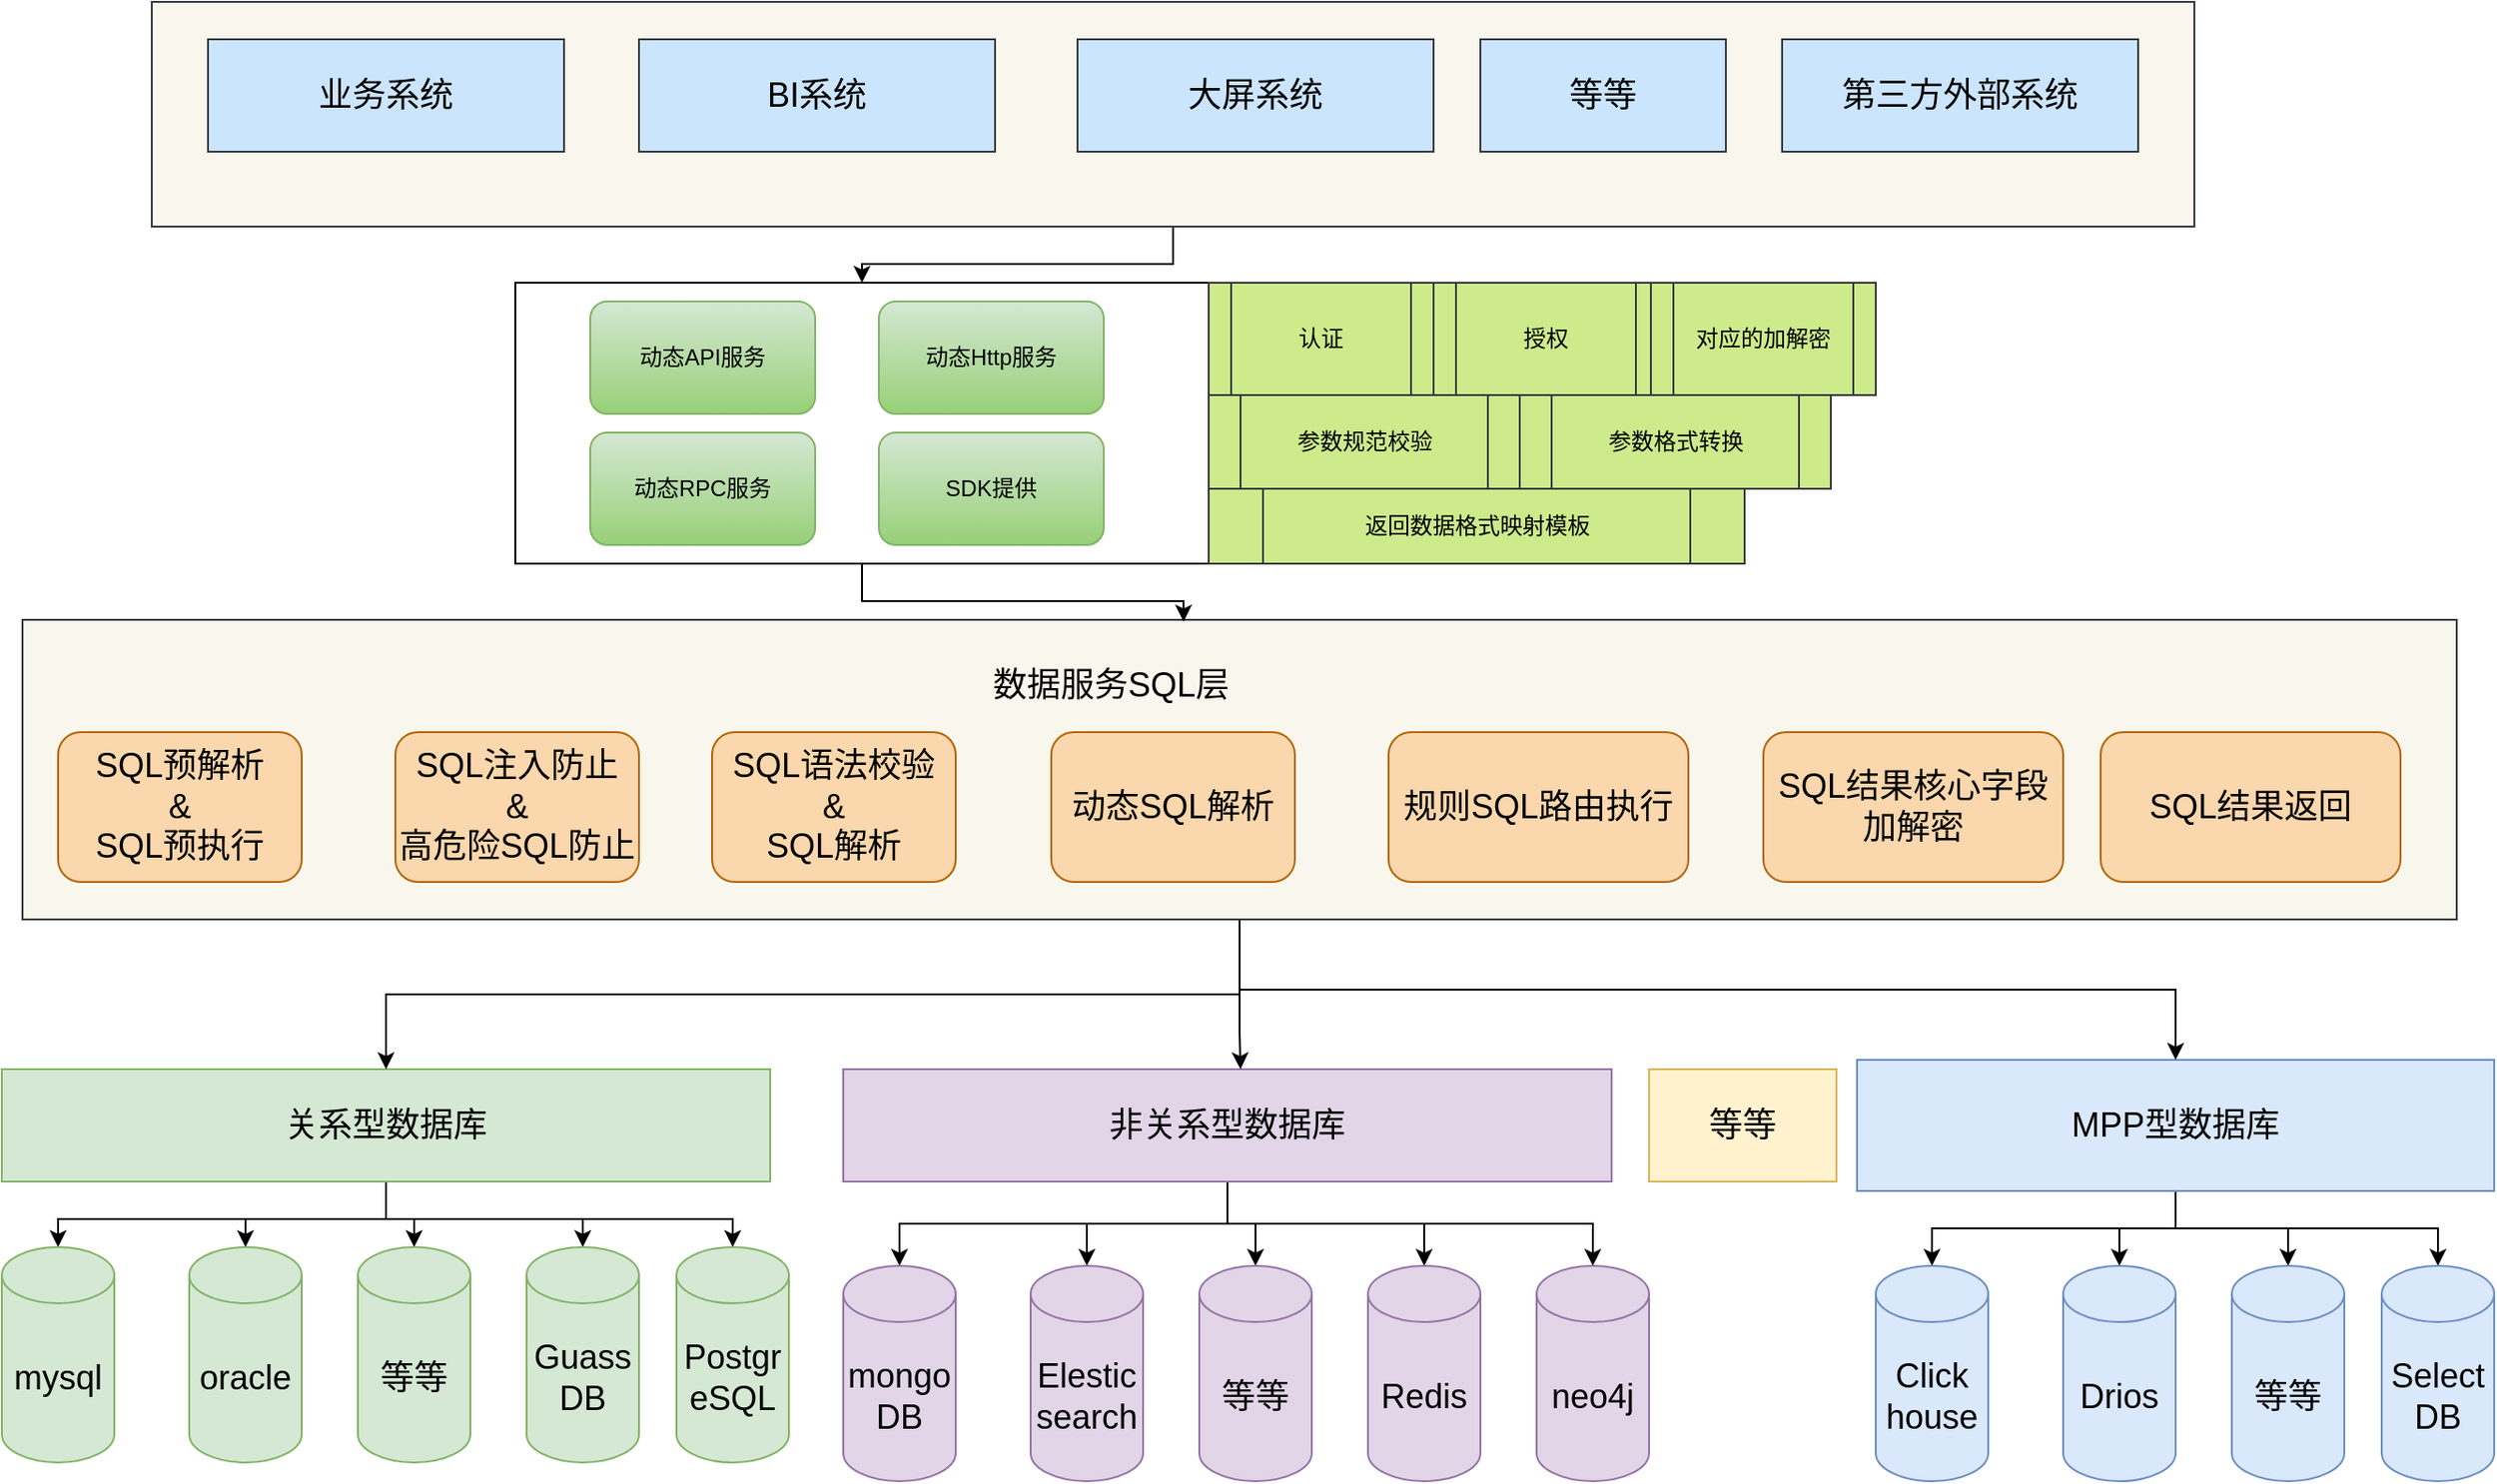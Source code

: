 <mxfile version="21.6.1" type="device" pages="2">
  <diagram name="第 1 页" id="5E6dGr35N8mUZVyEQFlh">
    <mxGraphModel dx="2196" dy="2053" grid="1" gridSize="10" guides="1" tooltips="1" connect="1" arrows="1" fold="1" page="1" pageScale="1" pageWidth="827" pageHeight="1169" math="0" shadow="0">
      <root>
        <mxCell id="0" />
        <mxCell id="1" parent="0" />
        <mxCell id="b7DUUa5C0394hLjG_rWn-14" style="edgeStyle=orthogonalEdgeStyle;rounded=0;orthogonalLoop=1;jettySize=auto;html=1;exitX=0.5;exitY=1;exitDx=0;exitDy=0;" edge="1" parent="1" source="b7DUUa5C0394hLjG_rWn-1" target="b7DUUa5C0394hLjG_rWn-2">
          <mxGeometry relative="1" as="geometry" />
        </mxCell>
        <mxCell id="b7DUUa5C0394hLjG_rWn-15" style="edgeStyle=orthogonalEdgeStyle;rounded=0;orthogonalLoop=1;jettySize=auto;html=1;exitX=0.5;exitY=1;exitDx=0;exitDy=0;" edge="1" parent="1" source="b7DUUa5C0394hLjG_rWn-1" target="b7DUUa5C0394hLjG_rWn-3">
          <mxGeometry relative="1" as="geometry" />
        </mxCell>
        <mxCell id="b7DUUa5C0394hLjG_rWn-16" style="edgeStyle=orthogonalEdgeStyle;rounded=0;orthogonalLoop=1;jettySize=auto;html=1;exitX=0.5;exitY=1;exitDx=0;exitDy=0;" edge="1" parent="1" source="b7DUUa5C0394hLjG_rWn-1" target="b7DUUa5C0394hLjG_rWn-6">
          <mxGeometry relative="1" as="geometry" />
        </mxCell>
        <mxCell id="b7DUUa5C0394hLjG_rWn-17" style="edgeStyle=orthogonalEdgeStyle;rounded=0;orthogonalLoop=1;jettySize=auto;html=1;exitX=0.5;exitY=1;exitDx=0;exitDy=0;entryX=0.5;entryY=0;entryDx=0;entryDy=0;entryPerimeter=0;" edge="1" parent="1" source="b7DUUa5C0394hLjG_rWn-1" target="b7DUUa5C0394hLjG_rWn-5">
          <mxGeometry relative="1" as="geometry" />
        </mxCell>
        <mxCell id="b7DUUa5C0394hLjG_rWn-18" style="edgeStyle=orthogonalEdgeStyle;rounded=0;orthogonalLoop=1;jettySize=auto;html=1;exitX=0.5;exitY=1;exitDx=0;exitDy=0;entryX=0.5;entryY=0;entryDx=0;entryDy=0;entryPerimeter=0;" edge="1" parent="1" source="b7DUUa5C0394hLjG_rWn-1" target="b7DUUa5C0394hLjG_rWn-4">
          <mxGeometry relative="1" as="geometry" />
        </mxCell>
        <mxCell id="b7DUUa5C0394hLjG_rWn-1" value="&lt;font style=&quot;font-size: 18px;&quot;&gt;关系型数据库&lt;/font&gt;" style="rounded=0;whiteSpace=wrap;html=1;fillColor=#d5e8d4;strokeColor=#82b366;" vertex="1" parent="1">
          <mxGeometry x="-250" y="490" width="410" height="60" as="geometry" />
        </mxCell>
        <mxCell id="b7DUUa5C0394hLjG_rWn-2" value="&lt;font style=&quot;font-size: 18px;&quot;&gt;mysql&lt;/font&gt;" style="shape=cylinder3;whiteSpace=wrap;html=1;boundedLbl=1;backgroundOutline=1;size=15;fillColor=#d5e8d4;strokeColor=#82b366;" vertex="1" parent="1">
          <mxGeometry x="-250" y="585" width="60" height="115" as="geometry" />
        </mxCell>
        <mxCell id="b7DUUa5C0394hLjG_rWn-3" value="&lt;font style=&quot;font-size: 18px;&quot;&gt;oracle&lt;/font&gt;" style="shape=cylinder3;whiteSpace=wrap;html=1;boundedLbl=1;backgroundOutline=1;size=15;fillColor=#d5e8d4;strokeColor=#82b366;" vertex="1" parent="1">
          <mxGeometry x="-150" y="585" width="60" height="115" as="geometry" />
        </mxCell>
        <mxCell id="b7DUUa5C0394hLjG_rWn-4" value="&lt;font style=&quot;font-size: 18px;&quot;&gt;Postgr&lt;br&gt;eSQL&lt;/font&gt;" style="shape=cylinder3;whiteSpace=wrap;html=1;boundedLbl=1;backgroundOutline=1;size=15;fillColor=#d5e8d4;strokeColor=#82b366;" vertex="1" parent="1">
          <mxGeometry x="110" y="585" width="60" height="115" as="geometry" />
        </mxCell>
        <mxCell id="b7DUUa5C0394hLjG_rWn-5" value="&lt;span style=&quot;font-size: 18px;&quot;&gt;Guass&lt;br&gt;DB&lt;/span&gt;" style="shape=cylinder3;whiteSpace=wrap;html=1;boundedLbl=1;backgroundOutline=1;size=15;fillColor=#d5e8d4;strokeColor=#82b366;" vertex="1" parent="1">
          <mxGeometry x="30" y="585" width="60" height="115" as="geometry" />
        </mxCell>
        <mxCell id="b7DUUa5C0394hLjG_rWn-6" value="&lt;font style=&quot;font-size: 18px;&quot;&gt;等等&lt;/font&gt;" style="shape=cylinder3;whiteSpace=wrap;html=1;boundedLbl=1;backgroundOutline=1;size=15;fillColor=#d5e8d4;strokeColor=#82b366;" vertex="1" parent="1">
          <mxGeometry x="-60" y="585" width="60" height="115" as="geometry" />
        </mxCell>
        <mxCell id="b7DUUa5C0394hLjG_rWn-19" style="edgeStyle=orthogonalEdgeStyle;rounded=0;orthogonalLoop=1;jettySize=auto;html=1;exitX=0.5;exitY=1;exitDx=0;exitDy=0;" edge="1" parent="1" source="b7DUUa5C0394hLjG_rWn-7" target="b7DUUa5C0394hLjG_rWn-9">
          <mxGeometry relative="1" as="geometry" />
        </mxCell>
        <mxCell id="b7DUUa5C0394hLjG_rWn-20" style="edgeStyle=orthogonalEdgeStyle;rounded=0;orthogonalLoop=1;jettySize=auto;html=1;exitX=0.5;exitY=1;exitDx=0;exitDy=0;entryX=0.5;entryY=0;entryDx=0;entryDy=0;entryPerimeter=0;" edge="1" parent="1" source="b7DUUa5C0394hLjG_rWn-7" target="b7DUUa5C0394hLjG_rWn-10">
          <mxGeometry relative="1" as="geometry" />
        </mxCell>
        <mxCell id="b7DUUa5C0394hLjG_rWn-21" style="edgeStyle=orthogonalEdgeStyle;rounded=0;orthogonalLoop=1;jettySize=auto;html=1;exitX=0.5;exitY=1;exitDx=0;exitDy=0;entryX=0.5;entryY=0;entryDx=0;entryDy=0;entryPerimeter=0;" edge="1" parent="1" source="b7DUUa5C0394hLjG_rWn-7" target="b7DUUa5C0394hLjG_rWn-13">
          <mxGeometry relative="1" as="geometry" />
        </mxCell>
        <mxCell id="b7DUUa5C0394hLjG_rWn-22" style="edgeStyle=orthogonalEdgeStyle;rounded=0;orthogonalLoop=1;jettySize=auto;html=1;exitX=0.5;exitY=1;exitDx=0;exitDy=0;entryX=0.5;entryY=0;entryDx=0;entryDy=0;entryPerimeter=0;" edge="1" parent="1" source="b7DUUa5C0394hLjG_rWn-7" target="b7DUUa5C0394hLjG_rWn-11">
          <mxGeometry relative="1" as="geometry" />
        </mxCell>
        <mxCell id="b7DUUa5C0394hLjG_rWn-23" style="edgeStyle=orthogonalEdgeStyle;rounded=0;orthogonalLoop=1;jettySize=auto;html=1;exitX=0.5;exitY=1;exitDx=0;exitDy=0;entryX=0.5;entryY=0;entryDx=0;entryDy=0;entryPerimeter=0;" edge="1" parent="1" source="b7DUUa5C0394hLjG_rWn-7" target="b7DUUa5C0394hLjG_rWn-12">
          <mxGeometry relative="1" as="geometry" />
        </mxCell>
        <mxCell id="b7DUUa5C0394hLjG_rWn-7" value="&lt;span style=&quot;font-size: 18px;&quot;&gt;非关系型数据库&lt;/span&gt;" style="rounded=0;whiteSpace=wrap;html=1;fillColor=#e1d5e7;strokeColor=#9673a6;" vertex="1" parent="1">
          <mxGeometry x="199" y="490" width="410" height="60" as="geometry" />
        </mxCell>
        <mxCell id="b7DUUa5C0394hLjG_rWn-9" value="&lt;font style=&quot;font-size: 18px;&quot;&gt;mongo&lt;br&gt;DB&lt;/font&gt;" style="shape=cylinder3;whiteSpace=wrap;html=1;boundedLbl=1;backgroundOutline=1;size=15;fillColor=#e1d5e7;strokeColor=#9673a6;" vertex="1" parent="1">
          <mxGeometry x="199" y="595" width="60" height="115" as="geometry" />
        </mxCell>
        <mxCell id="b7DUUa5C0394hLjG_rWn-10" value="&lt;span style=&quot;font-size: 18px;&quot;&gt;Elestic&lt;br&gt;search&lt;br&gt;&lt;/span&gt;" style="shape=cylinder3;whiteSpace=wrap;html=1;boundedLbl=1;backgroundOutline=1;size=15;fillColor=#e1d5e7;strokeColor=#9673a6;" vertex="1" parent="1">
          <mxGeometry x="299" y="595" width="60" height="115" as="geometry" />
        </mxCell>
        <mxCell id="b7DUUa5C0394hLjG_rWn-11" value="&lt;span style=&quot;font-size: 18px;&quot;&gt;Redis&lt;br&gt;&lt;/span&gt;" style="shape=cylinder3;whiteSpace=wrap;html=1;boundedLbl=1;backgroundOutline=1;size=15;fillColor=#e1d5e7;strokeColor=#9673a6;" vertex="1" parent="1">
          <mxGeometry x="479" y="595" width="60" height="115" as="geometry" />
        </mxCell>
        <mxCell id="b7DUUa5C0394hLjG_rWn-12" value="&lt;span style=&quot;font-size: 18px;&quot;&gt;neo4j&lt;br&gt;&lt;/span&gt;" style="shape=cylinder3;whiteSpace=wrap;html=1;boundedLbl=1;backgroundOutline=1;size=15;fillColor=#e1d5e7;strokeColor=#9673a6;" vertex="1" parent="1">
          <mxGeometry x="569" y="595" width="60" height="115" as="geometry" />
        </mxCell>
        <mxCell id="b7DUUa5C0394hLjG_rWn-13" value="&lt;font style=&quot;font-size: 18px;&quot;&gt;等等&lt;/font&gt;" style="shape=cylinder3;whiteSpace=wrap;html=1;boundedLbl=1;backgroundOutline=1;size=15;fillColor=#e1d5e7;strokeColor=#9673a6;" vertex="1" parent="1">
          <mxGeometry x="389" y="595" width="60" height="115" as="geometry" />
        </mxCell>
        <mxCell id="b7DUUa5C0394hLjG_rWn-30" style="edgeStyle=orthogonalEdgeStyle;rounded=0;orthogonalLoop=1;jettySize=auto;html=1;exitX=0.5;exitY=1;exitDx=0;exitDy=0;entryX=0.5;entryY=0;entryDx=0;entryDy=0;entryPerimeter=0;" edge="1" parent="1" source="b7DUUa5C0394hLjG_rWn-24" target="b7DUUa5C0394hLjG_rWn-26">
          <mxGeometry relative="1" as="geometry" />
        </mxCell>
        <mxCell id="b7DUUa5C0394hLjG_rWn-31" style="edgeStyle=orthogonalEdgeStyle;rounded=0;orthogonalLoop=1;jettySize=auto;html=1;exitX=0.5;exitY=1;exitDx=0;exitDy=0;entryX=0.5;entryY=0;entryDx=0;entryDy=0;entryPerimeter=0;" edge="1" parent="1" source="b7DUUa5C0394hLjG_rWn-24" target="b7DUUa5C0394hLjG_rWn-27">
          <mxGeometry relative="1" as="geometry" />
        </mxCell>
        <mxCell id="b7DUUa5C0394hLjG_rWn-32" style="edgeStyle=orthogonalEdgeStyle;rounded=0;orthogonalLoop=1;jettySize=auto;html=1;exitX=0.5;exitY=1;exitDx=0;exitDy=0;" edge="1" parent="1" source="b7DUUa5C0394hLjG_rWn-24" target="b7DUUa5C0394hLjG_rWn-29">
          <mxGeometry relative="1" as="geometry" />
        </mxCell>
        <mxCell id="b7DUUa5C0394hLjG_rWn-33" style="edgeStyle=orthogonalEdgeStyle;rounded=0;orthogonalLoop=1;jettySize=auto;html=1;exitX=0.5;exitY=1;exitDx=0;exitDy=0;entryX=0.5;entryY=0;entryDx=0;entryDy=0;entryPerimeter=0;" edge="1" parent="1" source="b7DUUa5C0394hLjG_rWn-24" target="b7DUUa5C0394hLjG_rWn-28">
          <mxGeometry relative="1" as="geometry" />
        </mxCell>
        <mxCell id="b7DUUa5C0394hLjG_rWn-24" value="&lt;span style=&quot;font-size: 18px;&quot;&gt;MPP型数据库&lt;/span&gt;" style="rounded=0;whiteSpace=wrap;html=1;fillColor=#dae8fc;strokeColor=#6c8ebf;" vertex="1" parent="1">
          <mxGeometry x="740" y="485" width="340" height="70" as="geometry" />
        </mxCell>
        <mxCell id="b7DUUa5C0394hLjG_rWn-25" value="&lt;span style=&quot;font-size: 18px;&quot;&gt;等等&lt;/span&gt;" style="rounded=0;whiteSpace=wrap;html=1;fillColor=#fff2cc;strokeColor=#d6b656;" vertex="1" parent="1">
          <mxGeometry x="629" y="490" width="100" height="60" as="geometry" />
        </mxCell>
        <mxCell id="b7DUUa5C0394hLjG_rWn-26" value="&lt;span style=&quot;font-size: 18px;&quot;&gt;Click&lt;br&gt;house&lt;br&gt;&lt;/span&gt;" style="shape=cylinder3;whiteSpace=wrap;html=1;boundedLbl=1;backgroundOutline=1;size=15;fillColor=#dae8fc;strokeColor=#6c8ebf;" vertex="1" parent="1">
          <mxGeometry x="750" y="595" width="60" height="115" as="geometry" />
        </mxCell>
        <mxCell id="b7DUUa5C0394hLjG_rWn-27" value="&lt;span style=&quot;font-size: 18px;&quot;&gt;Drios&lt;br&gt;&lt;/span&gt;" style="shape=cylinder3;whiteSpace=wrap;html=1;boundedLbl=1;backgroundOutline=1;size=15;fillColor=#dae8fc;strokeColor=#6c8ebf;" vertex="1" parent="1">
          <mxGeometry x="850" y="595" width="60" height="115" as="geometry" />
        </mxCell>
        <mxCell id="b7DUUa5C0394hLjG_rWn-28" value="&lt;span style=&quot;font-size: 18px;&quot;&gt;Select&lt;br&gt;DB&lt;br&gt;&lt;/span&gt;" style="shape=cylinder3;whiteSpace=wrap;html=1;boundedLbl=1;backgroundOutline=1;size=15;fillColor=#dae8fc;strokeColor=#6c8ebf;" vertex="1" parent="1">
          <mxGeometry x="1020" y="595" width="60" height="115" as="geometry" />
        </mxCell>
        <mxCell id="b7DUUa5C0394hLjG_rWn-29" value="&lt;font style=&quot;font-size: 18px;&quot;&gt;等等&lt;/font&gt;" style="shape=cylinder3;whiteSpace=wrap;html=1;boundedLbl=1;backgroundOutline=1;size=15;fillColor=#dae8fc;strokeColor=#6c8ebf;" vertex="1" parent="1">
          <mxGeometry x="940" y="595" width="60" height="115" as="geometry" />
        </mxCell>
        <mxCell id="b7DUUa5C0394hLjG_rWn-42" style="edgeStyle=orthogonalEdgeStyle;rounded=0;orthogonalLoop=1;jettySize=auto;html=1;exitX=0.5;exitY=1;exitDx=0;exitDy=0;" edge="1" parent="1" source="b7DUUa5C0394hLjG_rWn-34" target="b7DUUa5C0394hLjG_rWn-1">
          <mxGeometry relative="1" as="geometry" />
        </mxCell>
        <mxCell id="b7DUUa5C0394hLjG_rWn-43" style="edgeStyle=orthogonalEdgeStyle;rounded=0;orthogonalLoop=1;jettySize=auto;html=1;exitX=0.5;exitY=1;exitDx=0;exitDy=0;" edge="1" parent="1" source="b7DUUa5C0394hLjG_rWn-34" target="b7DUUa5C0394hLjG_rWn-7">
          <mxGeometry relative="1" as="geometry">
            <Array as="points">
              <mxPoint x="411" y="470" />
              <mxPoint x="411" y="470" />
            </Array>
          </mxGeometry>
        </mxCell>
        <mxCell id="b7DUUa5C0394hLjG_rWn-44" style="edgeStyle=orthogonalEdgeStyle;rounded=0;orthogonalLoop=1;jettySize=auto;html=1;exitX=0.5;exitY=1;exitDx=0;exitDy=0;" edge="1" parent="1" source="b7DUUa5C0394hLjG_rWn-34" target="b7DUUa5C0394hLjG_rWn-24">
          <mxGeometry relative="1" as="geometry" />
        </mxCell>
        <mxCell id="b7DUUa5C0394hLjG_rWn-34" value="" style="rounded=0;whiteSpace=wrap;html=1;fillColor=#f9f7ed;strokeColor=#36393d;" vertex="1" parent="1">
          <mxGeometry x="-239" y="250" width="1299" height="160" as="geometry" />
        </mxCell>
        <mxCell id="b7DUUa5C0394hLjG_rWn-35" value="&lt;font style=&quot;font-size: 18px;&quot;&gt;SQL预解析&lt;br&gt;&amp;amp;&lt;br&gt;SQL预执行&lt;/font&gt;" style="rounded=1;whiteSpace=wrap;html=1;fillColor=#fad7ac;strokeColor=#b46504;" vertex="1" parent="1">
          <mxGeometry x="-220" y="310" width="130" height="80" as="geometry" />
        </mxCell>
        <mxCell id="b7DUUa5C0394hLjG_rWn-36" value="&lt;font style=&quot;font-size: 18px;&quot;&gt;SQL注入防止&lt;br&gt;&amp;amp;&lt;br&gt;高危险SQL防止&lt;/font&gt;" style="rounded=1;whiteSpace=wrap;html=1;fillColor=#fad7ac;strokeColor=#b46504;" vertex="1" parent="1">
          <mxGeometry x="-40" y="310" width="130" height="80" as="geometry" />
        </mxCell>
        <mxCell id="b7DUUa5C0394hLjG_rWn-37" value="&lt;font style=&quot;font-size: 18px;&quot;&gt;SQL语法校验&lt;br&gt;&amp;amp;&lt;br&gt;SQL解析&lt;/font&gt;" style="rounded=1;whiteSpace=wrap;html=1;fillColor=#fad7ac;strokeColor=#b46504;" vertex="1" parent="1">
          <mxGeometry x="129" y="310" width="130" height="80" as="geometry" />
        </mxCell>
        <mxCell id="b7DUUa5C0394hLjG_rWn-38" value="&lt;span style=&quot;font-size: 18px;&quot;&gt;动态SQL解析&lt;/span&gt;" style="rounded=1;whiteSpace=wrap;html=1;fillColor=#fad7ac;strokeColor=#b46504;" vertex="1" parent="1">
          <mxGeometry x="310" y="310" width="130" height="80" as="geometry" />
        </mxCell>
        <mxCell id="b7DUUa5C0394hLjG_rWn-39" value="&lt;span style=&quot;font-size: 18px;&quot;&gt;规则SQL路由执行&lt;/span&gt;" style="rounded=1;whiteSpace=wrap;html=1;fillColor=#fad7ac;strokeColor=#b46504;" vertex="1" parent="1">
          <mxGeometry x="490" y="310" width="160" height="80" as="geometry" />
        </mxCell>
        <mxCell id="b7DUUa5C0394hLjG_rWn-40" value="&lt;span style=&quot;font-size: 18px;&quot;&gt;SQL结果核心字段加解密&lt;/span&gt;" style="rounded=1;whiteSpace=wrap;html=1;fillColor=#fad7ac;strokeColor=#b46504;" vertex="1" parent="1">
          <mxGeometry x="690" y="310" width="160" height="80" as="geometry" />
        </mxCell>
        <mxCell id="b7DUUa5C0394hLjG_rWn-41" value="&lt;span style=&quot;font-size: 18px;&quot;&gt;SQL结果返回&lt;/span&gt;" style="rounded=1;whiteSpace=wrap;html=1;fillColor=#fad7ac;strokeColor=#b46504;" vertex="1" parent="1">
          <mxGeometry x="870" y="310" width="160" height="80" as="geometry" />
        </mxCell>
        <mxCell id="b7DUUa5C0394hLjG_rWn-45" value="&lt;font style=&quot;font-size: 18px;&quot;&gt;数据服务SQL层&lt;/font&gt;" style="text;html=1;strokeColor=none;fillColor=none;align=center;verticalAlign=middle;whiteSpace=wrap;rounded=0;" vertex="1" parent="1">
          <mxGeometry x="204" y="260" width="276" height="50" as="geometry" />
        </mxCell>
        <mxCell id="b7DUUa5C0394hLjG_rWn-60" style="edgeStyle=orthogonalEdgeStyle;rounded=0;orthogonalLoop=1;jettySize=auto;html=1;exitX=0.5;exitY=1;exitDx=0;exitDy=0;" edge="1" parent="1" source="b7DUUa5C0394hLjG_rWn-46" target="b7DUUa5C0394hLjG_rWn-52">
          <mxGeometry relative="1" as="geometry" />
        </mxCell>
        <mxCell id="b7DUUa5C0394hLjG_rWn-46" value="" style="rounded=0;whiteSpace=wrap;html=1;fillColor=#f9f7ed;strokeColor=#36393d;" vertex="1" parent="1">
          <mxGeometry x="-170" y="-80" width="1090" height="120" as="geometry" />
        </mxCell>
        <mxCell id="b7DUUa5C0394hLjG_rWn-47" value="&lt;font style=&quot;font-size: 18px;&quot;&gt;业务系统&lt;/font&gt;" style="rounded=0;whiteSpace=wrap;html=1;fillColor=#cce5ff;strokeColor=#36393d;" vertex="1" parent="1">
          <mxGeometry x="-140" y="-60" width="190" height="60" as="geometry" />
        </mxCell>
        <mxCell id="b7DUUa5C0394hLjG_rWn-48" value="&lt;font style=&quot;font-size: 18px;&quot;&gt;BI系统&lt;/font&gt;" style="rounded=0;whiteSpace=wrap;html=1;fillColor=#cce5ff;strokeColor=#36393d;" vertex="1" parent="1">
          <mxGeometry x="90" y="-60" width="190" height="60" as="geometry" />
        </mxCell>
        <mxCell id="b7DUUa5C0394hLjG_rWn-49" value="&lt;font style=&quot;font-size: 18px;&quot;&gt;大屏系统&lt;/font&gt;" style="rounded=0;whiteSpace=wrap;html=1;fillColor=#cce5ff;strokeColor=#36393d;" vertex="1" parent="1">
          <mxGeometry x="324" y="-60" width="190" height="60" as="geometry" />
        </mxCell>
        <mxCell id="b7DUUa5C0394hLjG_rWn-50" value="&lt;font style=&quot;font-size: 18px;&quot;&gt;第三方外部系统&lt;/font&gt;" style="rounded=0;whiteSpace=wrap;html=1;fillColor=#cce5ff;strokeColor=#36393d;" vertex="1" parent="1">
          <mxGeometry x="700" y="-60" width="190" height="60" as="geometry" />
        </mxCell>
        <mxCell id="b7DUUa5C0394hLjG_rWn-51" value="&lt;font style=&quot;font-size: 18px;&quot;&gt;等等&lt;/font&gt;" style="rounded=0;whiteSpace=wrap;html=1;fillColor=#cce5ff;strokeColor=#36393d;" vertex="1" parent="1">
          <mxGeometry x="539" y="-60" width="131" height="60" as="geometry" />
        </mxCell>
        <mxCell id="b7DUUa5C0394hLjG_rWn-61" style="edgeStyle=orthogonalEdgeStyle;rounded=0;orthogonalLoop=1;jettySize=auto;html=1;exitX=0.5;exitY=1;exitDx=0;exitDy=0;entryX=0.477;entryY=0.006;entryDx=0;entryDy=0;entryPerimeter=0;" edge="1" parent="1" source="b7DUUa5C0394hLjG_rWn-52" target="b7DUUa5C0394hLjG_rWn-34">
          <mxGeometry relative="1" as="geometry" />
        </mxCell>
        <mxCell id="b7DUUa5C0394hLjG_rWn-52" value="" style="rounded=0;whiteSpace=wrap;html=1;" vertex="1" parent="1">
          <mxGeometry x="24" y="70" width="370" height="150" as="geometry" />
        </mxCell>
        <mxCell id="b7DUUa5C0394hLjG_rWn-53" value="动态API服务" style="rounded=1;whiteSpace=wrap;html=1;fillColor=#d5e8d4;gradientColor=#97d077;strokeColor=#82b366;" vertex="1" parent="1">
          <mxGeometry x="64" y="80" width="120" height="60" as="geometry" />
        </mxCell>
        <mxCell id="b7DUUa5C0394hLjG_rWn-54" value="动态RPC服务" style="rounded=1;whiteSpace=wrap;html=1;fillColor=#d5e8d4;gradientColor=#97d077;strokeColor=#82b366;" vertex="1" parent="1">
          <mxGeometry x="64" y="150" width="120" height="60" as="geometry" />
        </mxCell>
        <mxCell id="b7DUUa5C0394hLjG_rWn-55" value="动态Http服务" style="rounded=1;whiteSpace=wrap;html=1;fillColor=#d5e8d4;strokeColor=#82b366;gradientColor=#97d077;" vertex="1" parent="1">
          <mxGeometry x="218" y="80" width="120" height="60" as="geometry" />
        </mxCell>
        <mxCell id="b7DUUa5C0394hLjG_rWn-56" value="SDK提供" style="rounded=1;whiteSpace=wrap;html=1;fillColor=#d5e8d4;gradientColor=#97d077;strokeColor=#82b366;" vertex="1" parent="1">
          <mxGeometry x="218" y="150" width="120" height="60" as="geometry" />
        </mxCell>
        <mxCell id="b7DUUa5C0394hLjG_rWn-57" value="认证" style="shape=process;whiteSpace=wrap;html=1;backgroundOutline=1;fillColor=#cdeb8b;strokeColor=#36393d;" vertex="1" parent="1">
          <mxGeometry x="394" y="70" width="120" height="60" as="geometry" />
        </mxCell>
        <mxCell id="b7DUUa5C0394hLjG_rWn-58" value="授权" style="shape=process;whiteSpace=wrap;html=1;backgroundOutline=1;fillColor=#cdeb8b;strokeColor=#36393d;" vertex="1" parent="1">
          <mxGeometry x="514" y="70" width="120" height="60" as="geometry" />
        </mxCell>
        <mxCell id="b7DUUa5C0394hLjG_rWn-62" value="对应的加解密" style="shape=process;whiteSpace=wrap;html=1;backgroundOutline=1;fillColor=#cdeb8b;strokeColor=#36393d;" vertex="1" parent="1">
          <mxGeometry x="630" y="70" width="120" height="60" as="geometry" />
        </mxCell>
        <mxCell id="b7DUUa5C0394hLjG_rWn-63" value="参数规范校验" style="shape=process;whiteSpace=wrap;html=1;backgroundOutline=1;fillColor=#cdeb8b;strokeColor=#36393d;" vertex="1" parent="1">
          <mxGeometry x="394" y="130" width="166" height="50" as="geometry" />
        </mxCell>
        <mxCell id="b7DUUa5C0394hLjG_rWn-64" value="参数格式转换" style="shape=process;whiteSpace=wrap;html=1;backgroundOutline=1;fillColor=#cdeb8b;strokeColor=#36393d;" vertex="1" parent="1">
          <mxGeometry x="560" y="130" width="166" height="50" as="geometry" />
        </mxCell>
        <mxCell id="b7DUUa5C0394hLjG_rWn-65" value="返回数据格式映射模板" style="shape=process;whiteSpace=wrap;html=1;backgroundOutline=1;fillColor=#cdeb8b;strokeColor=#36393d;" vertex="1" parent="1">
          <mxGeometry x="394" y="180" width="286" height="40" as="geometry" />
        </mxCell>
      </root>
    </mxGraphModel>
  </diagram>
  <diagram id="AdOyqVdcotedsoSEVWh0" name="执行流程">
    <mxGraphModel dx="2196" dy="884" grid="1" gridSize="10" guides="1" tooltips="1" connect="1" arrows="1" fold="1" page="1" pageScale="1" pageWidth="827" pageHeight="1169" math="0" shadow="0">
      <root>
        <mxCell id="0" />
        <mxCell id="1" parent="0" />
        <mxCell id="vSl9-GdgACWQ-DDxFCGo-12" style="edgeStyle=orthogonalEdgeStyle;rounded=0;orthogonalLoop=1;jettySize=auto;html=1;exitX=1;exitY=0.333;exitDx=0;exitDy=0;exitPerimeter=0;entryX=0;entryY=0;entryDx=0;entryDy=40;entryPerimeter=0;" edge="1" parent="1" source="vSl9-GdgACWQ-DDxFCGo-1" target="vSl9-GdgACWQ-DDxFCGo-2">
          <mxGeometry relative="1" as="geometry" />
        </mxCell>
        <mxCell id="vSl9-GdgACWQ-DDxFCGo-14" style="edgeStyle=orthogonalEdgeStyle;rounded=0;orthogonalLoop=1;jettySize=auto;html=1;entryX=0.5;entryY=0;entryDx=0;entryDy=0;" edge="1" parent="1" source="vSl9-GdgACWQ-DDxFCGo-1" target="vSl9-GdgACWQ-DDxFCGo-13">
          <mxGeometry relative="1" as="geometry" />
        </mxCell>
        <mxCell id="vSl9-GdgACWQ-DDxFCGo-1" value="&lt;font style=&quot;font-size: 18px;&quot;&gt;数据人员&lt;/font&gt;" style="shape=umlActor;verticalLabelPosition=bottom;verticalAlign=top;html=1;outlineConnect=0;fillColor=#cce5ff;strokeColor=#36393d;" vertex="1" parent="1">
          <mxGeometry x="-80" y="170" width="90" height="110" as="geometry" />
        </mxCell>
        <mxCell id="vSl9-GdgACWQ-DDxFCGo-7" style="edgeStyle=orthogonalEdgeStyle;rounded=0;orthogonalLoop=1;jettySize=auto;html=1;exitX=0.5;exitY=1;exitDx=0;exitDy=0;exitPerimeter=0;entryX=0.5;entryY=0;entryDx=0;entryDy=0;" edge="1" parent="1" source="vSl9-GdgACWQ-DDxFCGo-2" target="vSl9-GdgACWQ-DDxFCGo-5">
          <mxGeometry relative="1" as="geometry" />
        </mxCell>
        <mxCell id="vSl9-GdgACWQ-DDxFCGo-2" value="&lt;font style=&quot;font-size: 18px;&quot;&gt;添加数据源&lt;/font&gt;" style="shape=cylinder3;whiteSpace=wrap;html=1;boundedLbl=1;backgroundOutline=1;size=15;fillColor=#fad7ac;strokeColor=#b46504;" vertex="1" parent="1">
          <mxGeometry x="170" y="170" width="140" height="130" as="geometry" />
        </mxCell>
        <mxCell id="vSl9-GdgACWQ-DDxFCGo-8" style="edgeStyle=orthogonalEdgeStyle;rounded=0;orthogonalLoop=1;jettySize=auto;html=1;exitX=0.5;exitY=1;exitDx=0;exitDy=0;entryX=0.5;entryY=0;entryDx=0;entryDy=0;" edge="1" parent="1" source="vSl9-GdgACWQ-DDxFCGo-5" target="vSl9-GdgACWQ-DDxFCGo-6">
          <mxGeometry relative="1" as="geometry" />
        </mxCell>
        <mxCell id="vSl9-GdgACWQ-DDxFCGo-36" style="edgeStyle=orthogonalEdgeStyle;rounded=0;orthogonalLoop=1;jettySize=auto;html=1;exitX=1;exitY=0.5;exitDx=0;exitDy=0;entryX=0.5;entryY=0;entryDx=0;entryDy=0;" edge="1" parent="1" source="vSl9-GdgACWQ-DDxFCGo-5" target="vSl9-GdgACWQ-DDxFCGo-35">
          <mxGeometry relative="1" as="geometry" />
        </mxCell>
        <mxCell id="vSl9-GdgACWQ-DDxFCGo-5" value="&lt;font style=&quot;font-size: 18px;&quot;&gt;内置是否满足&lt;/font&gt;" style="rhombus;whiteSpace=wrap;html=1;fillColor=#ffcc99;strokeColor=#36393d;" vertex="1" parent="1">
          <mxGeometry x="175" y="350" width="130" height="100" as="geometry" />
        </mxCell>
        <mxCell id="vSl9-GdgACWQ-DDxFCGo-6" value="&lt;font style=&quot;font-size: 18px;&quot;&gt;数据源&lt;/font&gt;" style="rounded=1;whiteSpace=wrap;html=1;fillColor=#ffcc99;strokeColor=#36393d;" vertex="1" parent="1">
          <mxGeometry x="140" y="490" width="200" height="60" as="geometry" />
        </mxCell>
        <mxCell id="vSl9-GdgACWQ-DDxFCGo-9" value="&lt;font style=&quot;font-size: 18px;&quot;&gt;满足&lt;/font&gt;" style="text;html=1;strokeColor=none;fillColor=none;align=center;verticalAlign=middle;whiteSpace=wrap;rounded=0;" vertex="1" parent="1">
          <mxGeometry x="240" y="450" width="80" height="30" as="geometry" />
        </mxCell>
        <mxCell id="vSl9-GdgACWQ-DDxFCGo-11" value="&lt;font style=&quot;font-size: 18px;&quot;&gt;不满足,扩展&lt;/font&gt;" style="text;html=1;strokeColor=none;fillColor=none;align=center;verticalAlign=middle;whiteSpace=wrap;rounded=0;" vertex="1" parent="1">
          <mxGeometry x="320" y="377.5" width="130" height="30" as="geometry" />
        </mxCell>
        <mxCell id="vSl9-GdgACWQ-DDxFCGo-16" style="edgeStyle=orthogonalEdgeStyle;rounded=0;orthogonalLoop=1;jettySize=auto;html=1;exitX=0.5;exitY=1;exitDx=0;exitDy=0;entryX=0;entryY=0.5;entryDx=0;entryDy=0;" edge="1" parent="1" source="vSl9-GdgACWQ-DDxFCGo-13" target="vSl9-GdgACWQ-DDxFCGo-6">
          <mxGeometry relative="1" as="geometry" />
        </mxCell>
        <mxCell id="vSl9-GdgACWQ-DDxFCGo-30" style="edgeStyle=orthogonalEdgeStyle;rounded=0;orthogonalLoop=1;jettySize=auto;html=1;exitX=0;exitY=0.5;exitDx=0;exitDy=0;entryX=1;entryY=0.25;entryDx=0;entryDy=0;" edge="1" parent="1" source="vSl9-GdgACWQ-DDxFCGo-13" target="vSl9-GdgACWQ-DDxFCGo-29">
          <mxGeometry relative="1" as="geometry" />
        </mxCell>
        <mxCell id="vSl9-GdgACWQ-DDxFCGo-13" value="&lt;font style=&quot;font-size: 18px;&quot;&gt;创建数据服务接口&lt;/font&gt;" style="ellipse;whiteSpace=wrap;html=1;fillColor=#d5e8d4;gradientColor=#97d077;strokeColor=#82b366;" vertex="1" parent="1">
          <mxGeometry x="-140" y="407.5" width="220" height="95" as="geometry" />
        </mxCell>
        <mxCell id="vSl9-GdgACWQ-DDxFCGo-22" style="edgeStyle=orthogonalEdgeStyle;rounded=0;orthogonalLoop=1;jettySize=auto;html=1;exitX=0.4;exitY=0.1;exitDx=0;exitDy=0;exitPerimeter=0;" edge="1" parent="1" source="vSl9-GdgACWQ-DDxFCGo-17" target="vSl9-GdgACWQ-DDxFCGo-21">
          <mxGeometry relative="1" as="geometry" />
        </mxCell>
        <mxCell id="vSl9-GdgACWQ-DDxFCGo-17" value="&lt;font style=&quot;font-size: 18px;&quot;&gt;业务系统&lt;/font&gt;" style="ellipse;shape=cloud;whiteSpace=wrap;html=1;fillColor=#cce5ff;strokeColor=#36393d;" vertex="1" parent="1">
          <mxGeometry x="-260" y="680" width="190" height="110" as="geometry" />
        </mxCell>
        <mxCell id="vSl9-GdgACWQ-DDxFCGo-24" style="edgeStyle=orthogonalEdgeStyle;rounded=0;orthogonalLoop=1;jettySize=auto;html=1;exitX=0.07;exitY=0.4;exitDx=0;exitDy=0;exitPerimeter=0;entryX=0.5;entryY=1;entryDx=0;entryDy=0;" edge="1" parent="1" source="vSl9-GdgACWQ-DDxFCGo-18" target="vSl9-GdgACWQ-DDxFCGo-21">
          <mxGeometry relative="1" as="geometry" />
        </mxCell>
        <mxCell id="vSl9-GdgACWQ-DDxFCGo-18" value="&lt;font style=&quot;font-size: 18px;&quot;&gt;大屏系统&lt;/font&gt;" style="ellipse;shape=cloud;whiteSpace=wrap;html=1;fillColor=#cce5ff;strokeColor=#36393d;" vertex="1" parent="1">
          <mxGeometry x="-30" y="690" width="190" height="110" as="geometry" />
        </mxCell>
        <mxCell id="vSl9-GdgACWQ-DDxFCGo-26" style="edgeStyle=orthogonalEdgeStyle;rounded=0;orthogonalLoop=1;jettySize=auto;html=1;exitX=0.5;exitY=0;exitDx=0;exitDy=0;entryX=0.5;entryY=1;entryDx=0;entryDy=0;" edge="1" parent="1" source="vSl9-GdgACWQ-DDxFCGo-21" target="vSl9-GdgACWQ-DDxFCGo-13">
          <mxGeometry relative="1" as="geometry" />
        </mxCell>
        <mxCell id="vSl9-GdgACWQ-DDxFCGo-21" value="&lt;font style=&quot;font-size: 18px;&quot;&gt;数据服务&lt;/font&gt;" style="rounded=0;whiteSpace=wrap;html=1;fillColor=#ffcccc;strokeColor=#36393d;" vertex="1" parent="1">
          <mxGeometry x="-190" y="585" width="270" height="50" as="geometry" />
        </mxCell>
        <mxCell id="vSl9-GdgACWQ-DDxFCGo-25" value="&lt;font style=&quot;font-size: 18px;&quot;&gt;访问&lt;/font&gt;" style="text;html=1;strokeColor=none;fillColor=none;align=center;verticalAlign=middle;whiteSpace=wrap;rounded=0;" vertex="1" parent="1">
          <mxGeometry x="-100" y="680" width="110" height="20" as="geometry" />
        </mxCell>
        <mxCell id="vSl9-GdgACWQ-DDxFCGo-27" value="&lt;font style=&quot;font-size: 18px;&quot;&gt;监控，熔断，限流，安全等&lt;/font&gt;" style="text;html=1;strokeColor=none;fillColor=none;align=center;verticalAlign=middle;whiteSpace=wrap;rounded=0;" vertex="1" parent="1">
          <mxGeometry x="70" y="597.5" width="240" height="25" as="geometry" />
        </mxCell>
        <mxCell id="vSl9-GdgACWQ-DDxFCGo-32" style="edgeStyle=orthogonalEdgeStyle;rounded=0;orthogonalLoop=1;jettySize=auto;html=1;exitX=0.5;exitY=0;exitDx=0;exitDy=0;entryX=0.5;entryY=1;entryDx=0;entryDy=0;" edge="1" parent="1" source="vSl9-GdgACWQ-DDxFCGo-29" target="vSl9-GdgACWQ-DDxFCGo-31">
          <mxGeometry relative="1" as="geometry" />
        </mxCell>
        <mxCell id="vSl9-GdgACWQ-DDxFCGo-29" value="&lt;font style=&quot;font-size: 18px;&quot;&gt;告警规则&lt;/font&gt;" style="rounded=1;whiteSpace=wrap;html=1;fillColor=#cdeb8b;strokeColor=#36393d;" vertex="1" parent="1">
          <mxGeometry x="-410" y="433" width="180" height="57" as="geometry" />
        </mxCell>
        <mxCell id="vSl9-GdgACWQ-DDxFCGo-33" style="edgeStyle=orthogonalEdgeStyle;rounded=0;orthogonalLoop=1;jettySize=auto;html=1;exitX=1;exitY=0.5;exitDx=0;exitDy=0;" edge="1" parent="1" source="vSl9-GdgACWQ-DDxFCGo-31">
          <mxGeometry relative="1" as="geometry">
            <mxPoint x="-90" y="223" as="targetPoint" />
          </mxGeometry>
        </mxCell>
        <mxCell id="vSl9-GdgACWQ-DDxFCGo-31" value="&lt;font style=&quot;font-size: 18px;&quot;&gt;对应租户或者数据部分等&lt;/font&gt;" style="rounded=1;whiteSpace=wrap;html=1;fillColor=#ffff88;strokeColor=#36393d;" vertex="1" parent="1">
          <mxGeometry x="-340" y="195" width="160" height="55" as="geometry" />
        </mxCell>
        <mxCell id="vSl9-GdgACWQ-DDxFCGo-34" value="&lt;font style=&quot;font-size: 18px;&quot;&gt;通知绑定的组的人信息&lt;/font&gt;" style="text;html=1;strokeColor=none;fillColor=none;align=center;verticalAlign=middle;whiteSpace=wrap;rounded=0;" vertex="1" parent="1">
          <mxGeometry x="-390" y="357.5" width="150" height="50" as="geometry" />
        </mxCell>
        <mxCell id="vSl9-GdgACWQ-DDxFCGo-37" style="edgeStyle=orthogonalEdgeStyle;rounded=0;orthogonalLoop=1;jettySize=auto;html=1;exitX=0.5;exitY=1;exitDx=0;exitDy=0;entryX=1;entryY=0.5;entryDx=0;entryDy=0;" edge="1" parent="1" source="vSl9-GdgACWQ-DDxFCGo-35" target="vSl9-GdgACWQ-DDxFCGo-6">
          <mxGeometry relative="1" as="geometry" />
        </mxCell>
        <mxCell id="vSl9-GdgACWQ-DDxFCGo-35" value="&lt;font style=&quot;font-size: 18px;&quot;&gt;插件扩展&lt;/font&gt;" style="rounded=1;whiteSpace=wrap;html=1;fillColor=#cdeb8b;strokeColor=#36393d;" vertex="1" parent="1">
          <mxGeometry x="390" y="435" width="120" height="60" as="geometry" />
        </mxCell>
        <mxCell id="vSl9-GdgACWQ-DDxFCGo-38" value="&lt;font style=&quot;font-size: 18px;&quot;&gt;注册&lt;/font&gt;" style="text;html=1;strokeColor=none;fillColor=none;align=center;verticalAlign=middle;whiteSpace=wrap;rounded=0;" vertex="1" parent="1">
          <mxGeometry x="350" y="520" width="126" height="30" as="geometry" />
        </mxCell>
      </root>
    </mxGraphModel>
  </diagram>
</mxfile>
